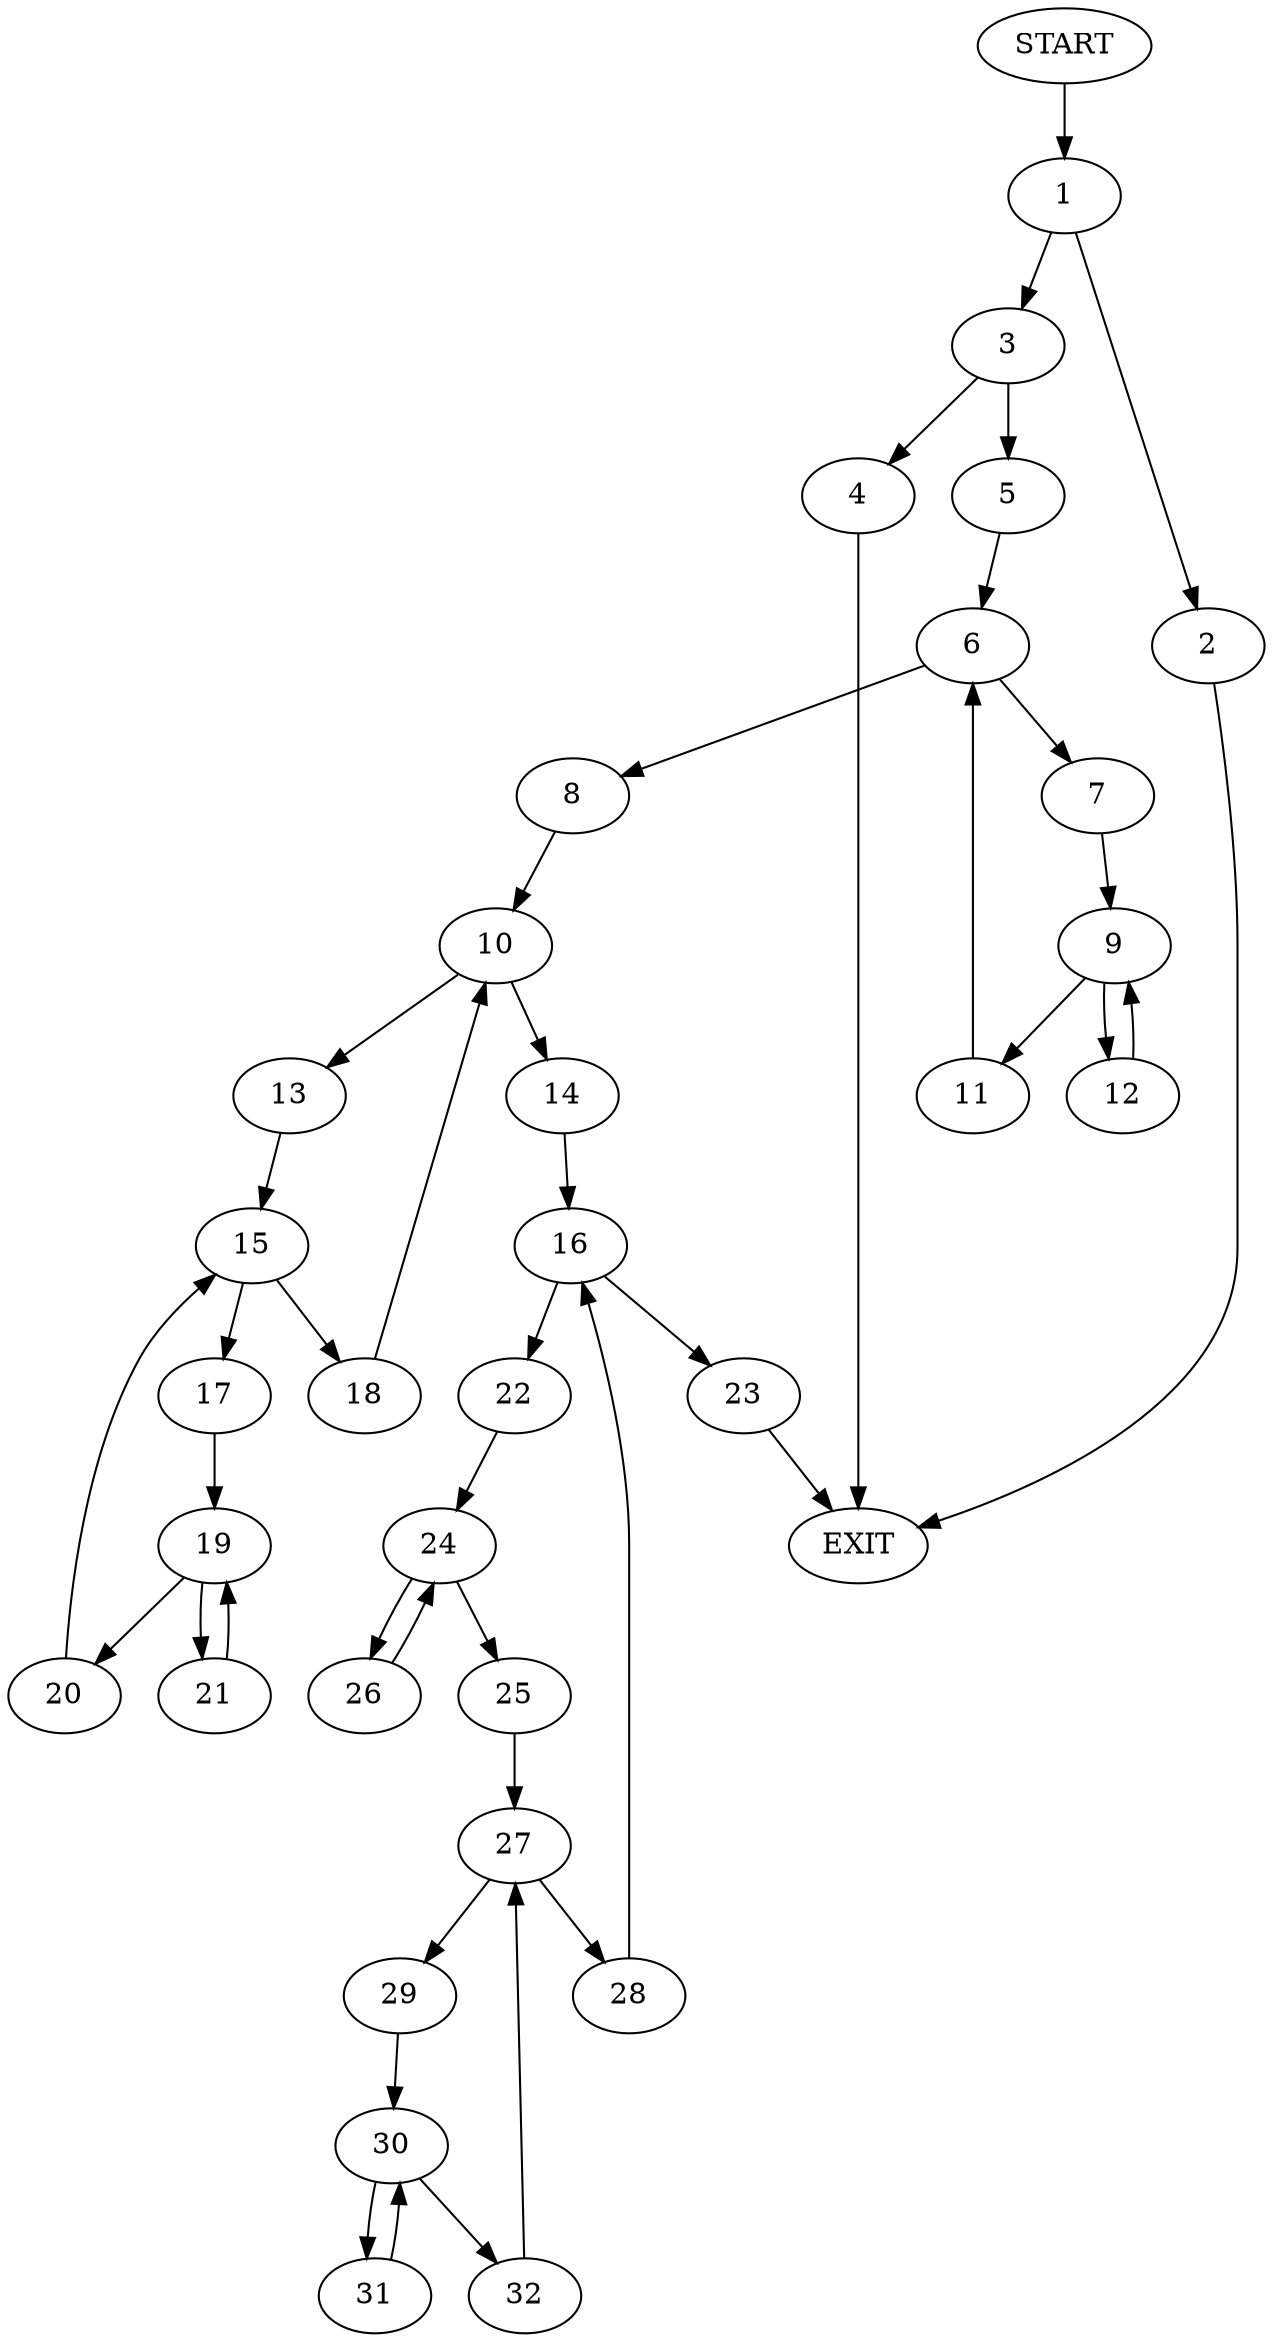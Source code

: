 digraph {
0 [label="START"]
33 [label="EXIT"]
0 -> 1
1 -> 2
1 -> 3
3 -> 4
3 -> 5
2 -> 33
4 -> 33
5 -> 6
6 -> 7
6 -> 8
7 -> 9
8 -> 10
9 -> 11
9 -> 12
12 -> 9
11 -> 6
10 -> 13
10 -> 14
13 -> 15
14 -> 16
15 -> 17
15 -> 18
18 -> 10
17 -> 19
19 -> 20
19 -> 21
21 -> 19
20 -> 15
16 -> 22
16 -> 23
23 -> 33
22 -> 24
24 -> 25
24 -> 26
25 -> 27
26 -> 24
27 -> 28
27 -> 29
29 -> 30
28 -> 16
30 -> 31
30 -> 32
31 -> 30
32 -> 27
}

